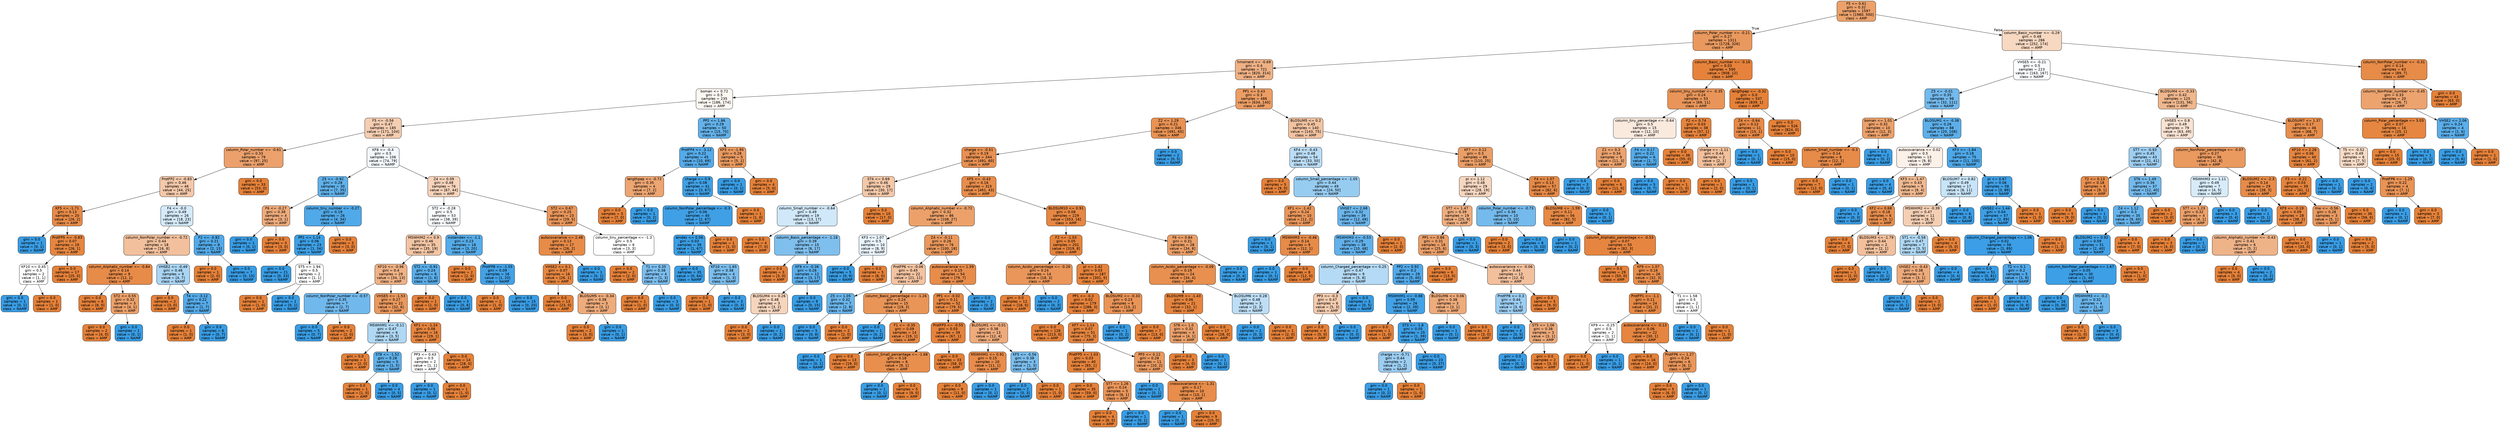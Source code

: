 digraph Tree {
node [shape=box, style="filled, rounded", color="black", fontname=helvetica] ;
edge [fontname=helvetica] ;
0 [label="F5 <= 0.61\ngini = 0.32\nsamples = 1597\nvalue = [1980, 500]\nclass = AMP", fillcolor="#e58139bf"] ;
1 [label="column_Polar_number <= -0.21\ngini = 0.27\nsamples = 1311\nvalue = [1728, 326]\nclass = AMP", fillcolor="#e58139cf"] ;
0 -> 1 [labeldistance=2.5, labelangle=45, headlabel="True"] ;
2 [label="hmoment <= -0.69\ngini = 0.4\nsamples = 721\nvalue = [820, 314]\nclass = AMP", fillcolor="#e581399d"] ;
1 -> 2 ;
3 [label="boman <= 0.72\ngini = 0.5\nsamples = 235\nvalue = [186, 174]\nclass = AMP", fillcolor="#e5813910"] ;
2 -> 3 ;
4 [label="F5 <= -0.56\ngini = 0.47\nsamples = 185\nvalue = [171, 104]\nclass = AMP", fillcolor="#e5813964"] ;
3 -> 4 ;
5 [label="column_Polar_number <= -0.61\ngini = 0.33\nsamples = 79\nvalue = [97, 25]\nclass = AMP", fillcolor="#e58139bd"] ;
4 -> 5 ;
6 [label="ProtFP2 <= -0.83\ngini = 0.46\nsamples = 46\nvalue = [44, 25]\nclass = AMP", fillcolor="#e581396e"] ;
5 -> 6 ;
7 [label="KF5 <= -1.71\ngini = 0.13\nsamples = 20\nvalue = [26, 2]\nclass = AMP", fillcolor="#e58139eb"] ;
6 -> 7 ;
8 [label="gini = 0.0\nsamples = 1\nvalue = [0, 1]\nclass = NAMP", fillcolor="#399de5ff"] ;
7 -> 8 ;
9 [label="ProtFP5 <= -0.83\ngini = 0.07\nsamples = 19\nvalue = [26, 1]\nclass = AMP", fillcolor="#e58139f5"] ;
7 -> 9 ;
10 [label="KF10 <= 0.45\ngini = 0.5\nsamples = 2\nvalue = [1, 1]\nclass = AMP", fillcolor="#e5813900"] ;
9 -> 10 ;
11 [label="gini = 0.0\nsamples = 1\nvalue = [0, 1]\nclass = NAMP", fillcolor="#399de5ff"] ;
10 -> 11 ;
12 [label="gini = 0.0\nsamples = 1\nvalue = [1, 0]\nclass = AMP", fillcolor="#e58139ff"] ;
10 -> 12 ;
13 [label="gini = 0.0\nsamples = 17\nvalue = [25, 0]\nclass = AMP", fillcolor="#e58139ff"] ;
9 -> 13 ;
14 [label="F4 <= -0.0\ngini = 0.49\nsamples = 26\nvalue = [18, 23]\nclass = NAMP", fillcolor="#399de537"] ;
6 -> 14 ;
15 [label="column_NonPolar_number <= -0.72\ngini = 0.44\nsamples = 18\nvalue = [16, 8]\nclass = AMP", fillcolor="#e581397f"] ;
14 -> 15 ;
16 [label="column_Aliphatic_number <= -0.84\ngini = 0.14\nsamples = 9\nvalue = [12, 1]\nclass = AMP", fillcolor="#e58139ea"] ;
15 -> 16 ;
17 [label="gini = 0.0\nsamples = 6\nvalue = [8, 0]\nclass = AMP", fillcolor="#e58139ff"] ;
16 -> 17 ;
18 [label="ST2 <= 0.55\ngini = 0.32\nsamples = 3\nvalue = [4, 1]\nclass = AMP", fillcolor="#e58139bf"] ;
16 -> 18 ;
19 [label="gini = 0.0\nsamples = 2\nvalue = [4, 0]\nclass = AMP", fillcolor="#e58139ff"] ;
18 -> 19 ;
20 [label="gini = 0.0\nsamples = 1\nvalue = [0, 1]\nclass = NAMP", fillcolor="#399de5ff"] ;
18 -> 20 ;
21 [label="VHSE2 <= -0.49\ngini = 0.46\nsamples = 9\nvalue = [4, 7]\nclass = NAMP", fillcolor="#399de56d"] ;
15 -> 21 ;
22 [label="gini = 0.0\nsamples = 2\nvalue = [3, 0]\nclass = AMP", fillcolor="#e58139ff"] ;
21 -> 22 ;
23 [label="T4 <= -3.12\ngini = 0.22\nsamples = 7\nvalue = [1, 7]\nclass = NAMP", fillcolor="#399de5db"] ;
21 -> 23 ;
24 [label="gini = 0.0\nsamples = 1\nvalue = [1, 0]\nclass = AMP", fillcolor="#e58139ff"] ;
23 -> 24 ;
25 [label="gini = 0.0\nsamples = 6\nvalue = [0, 7]\nclass = NAMP", fillcolor="#399de5ff"] ;
23 -> 25 ;
26 [label="F2 <= -0.82\ngini = 0.21\nsamples = 8\nvalue = [2, 15]\nclass = NAMP", fillcolor="#399de5dd"] ;
14 -> 26 ;
27 [label="gini = 0.0\nsamples = 1\nvalue = [2, 0]\nclass = AMP", fillcolor="#e58139ff"] ;
26 -> 27 ;
28 [label="gini = 0.0\nsamples = 7\nvalue = [0, 15]\nclass = NAMP", fillcolor="#399de5ff"] ;
26 -> 28 ;
29 [label="gini = 0.0\nsamples = 33\nvalue = [53, 0]\nclass = AMP", fillcolor="#e58139ff"] ;
5 -> 29 ;
30 [label="KF8 <= -0.4\ngini = 0.5\nsamples = 106\nvalue = [74, 79]\nclass = NAMP", fillcolor="#399de510"] ;
4 -> 30 ;
31 [label="Z5 <= -0.92\ngini = 0.28\nsamples = 30\nvalue = [7, 35]\nclass = NAMP", fillcolor="#399de5cc"] ;
30 -> 31 ;
32 [label="F6 <= -0.27\ngini = 0.38\nsamples = 4\nvalue = [3, 1]\nclass = AMP", fillcolor="#e58139aa"] ;
31 -> 32 ;
33 [label="gini = 0.0\nsamples = 1\nvalue = [0, 1]\nclass = NAMP", fillcolor="#399de5ff"] ;
32 -> 33 ;
34 [label="gini = 0.0\nsamples = 3\nvalue = [3, 0]\nclass = AMP", fillcolor="#e58139ff"] ;
32 -> 34 ;
35 [label="column_tiny_number <= -0.27\ngini = 0.19\nsamples = 26\nvalue = [4, 34]\nclass = NAMP", fillcolor="#399de5e1"] ;
31 -> 35 ;
36 [label="PP1 <= 1.14\ngini = 0.06\nsamples = 23\nvalue = [1, 34]\nclass = NAMP", fillcolor="#399de5f8"] ;
35 -> 36 ;
37 [label="gini = 0.0\nsamples = 21\nvalue = [0, 33]\nclass = NAMP", fillcolor="#399de5ff"] ;
36 -> 37 ;
38 [label="ST5 <= 1.94\ngini = 0.5\nsamples = 2\nvalue = [1, 1]\nclass = AMP", fillcolor="#e5813900"] ;
36 -> 38 ;
39 [label="gini = 0.0\nsamples = 1\nvalue = [1, 0]\nclass = AMP", fillcolor="#e58139ff"] ;
38 -> 39 ;
40 [label="gini = 0.0\nsamples = 1\nvalue = [0, 1]\nclass = NAMP", fillcolor="#399de5ff"] ;
38 -> 40 ;
41 [label="gini = 0.0\nsamples = 3\nvalue = [3, 0]\nclass = AMP", fillcolor="#e58139ff"] ;
35 -> 41 ;
42 [label="Z4 <= 0.09\ngini = 0.48\nsamples = 76\nvalue = [67, 44]\nclass = AMP", fillcolor="#e5813958"] ;
30 -> 42 ;
43 [label="ST2 <= -0.28\ngini = 0.5\nsamples = 53\nvalue = [38, 39]\nclass = NAMP", fillcolor="#399de507"] ;
42 -> 43 ;
44 [label="MSWHIM2 <= 0.9\ngini = 0.46\nsamples = 35\nvalue = [35, 19]\nclass = AMP", fillcolor="#e5813975"] ;
43 -> 44 ;
45 [label="KF10 <= -0.96\ngini = 0.4\nsamples = 29\nvalue = [34, 13]\nclass = AMP", fillcolor="#e581399e"] ;
44 -> 45 ;
46 [label="column_NonPolar_number <= -0.57\ngini = 0.35\nsamples = 7\nvalue = [2, 7]\nclass = NAMP", fillcolor="#399de5b6"] ;
45 -> 46 ;
47 [label="gini = 0.0\nsamples = 5\nvalue = [0, 7]\nclass = NAMP", fillcolor="#399de5ff"] ;
46 -> 47 ;
48 [label="gini = 0.0\nsamples = 2\nvalue = [2, 0]\nclass = AMP", fillcolor="#e58139ff"] ;
46 -> 48 ;
49 [label="VHSE5 <= -1.53\ngini = 0.27\nsamples = 22\nvalue = [32, 6]\nclass = AMP", fillcolor="#e58139cf"] ;
45 -> 49 ;
50 [label="MSWHIM1 <= -0.11\ngini = 0.47\nsamples = 6\nvalue = [3, 5]\nclass = NAMP", fillcolor="#399de566"] ;
49 -> 50 ;
51 [label="gini = 0.0\nsamples = 1\nvalue = [2, 0]\nclass = AMP", fillcolor="#e58139ff"] ;
50 -> 51 ;
52 [label="ST8 <= -1.52\ngini = 0.28\nsamples = 5\nvalue = [1, 5]\nclass = NAMP", fillcolor="#399de5cc"] ;
50 -> 52 ;
53 [label="gini = 0.0\nsamples = 1\nvalue = [1, 0]\nclass = AMP", fillcolor="#e58139ff"] ;
52 -> 53 ;
54 [label="gini = 0.0\nsamples = 4\nvalue = [0, 5]\nclass = NAMP", fillcolor="#399de5ff"] ;
52 -> 54 ;
55 [label="KF1 <= -1.24\ngini = 0.06\nsamples = 16\nvalue = [29, 1]\nclass = AMP", fillcolor="#e58139f6"] ;
49 -> 55 ;
56 [label="PP3 <= 0.43\ngini = 0.5\nsamples = 2\nvalue = [1, 1]\nclass = AMP", fillcolor="#e5813900"] ;
55 -> 56 ;
57 [label="gini = 0.0\nsamples = 1\nvalue = [0, 1]\nclass = NAMP", fillcolor="#399de5ff"] ;
56 -> 57 ;
58 [label="gini = 0.0\nsamples = 1\nvalue = [1, 0]\nclass = AMP", fillcolor="#e58139ff"] ;
56 -> 58 ;
59 [label="gini = 0.0\nsamples = 14\nvalue = [28, 0]\nclass = AMP", fillcolor="#e58139ff"] ;
55 -> 59 ;
60 [label="ST2 <= -0.91\ngini = 0.24\nsamples = 6\nvalue = [1, 6]\nclass = NAMP", fillcolor="#399de5d4"] ;
44 -> 60 ;
61 [label="gini = 0.0\nsamples = 1\nvalue = [1, 0]\nclass = AMP", fillcolor="#e58139ff"] ;
60 -> 61 ;
62 [label="gini = 0.0\nsamples = 5\nvalue = [0, 6]\nclass = NAMP", fillcolor="#399de5ff"] ;
60 -> 62 ;
63 [label="instaindex <= -1.1\ngini = 0.23\nsamples = 18\nvalue = [3, 20]\nclass = NAMP", fillcolor="#399de5d9"] ;
43 -> 63 ;
64 [label="gini = 0.0\nsamples = 2\nvalue = [2, 0]\nclass = AMP", fillcolor="#e58139ff"] ;
63 -> 64 ;
65 [label="ProtFP8 <= -1.55\ngini = 0.09\nsamples = 16\nvalue = [1, 20]\nclass = NAMP", fillcolor="#399de5f2"] ;
63 -> 65 ;
66 [label="gini = 0.0\nsamples = 1\nvalue = [1, 0]\nclass = AMP", fillcolor="#e58139ff"] ;
65 -> 66 ;
67 [label="gini = 0.0\nsamples = 15\nvalue = [0, 20]\nclass = NAMP", fillcolor="#399de5ff"] ;
65 -> 67 ;
68 [label="ST2 <= 0.67\ngini = 0.25\nsamples = 23\nvalue = [29, 5]\nclass = AMP", fillcolor="#e58139d3"] ;
42 -> 68 ;
69 [label="autocovariance <= 2.48\ngini = 0.13\nsamples = 17\nvalue = [26, 2]\nclass = AMP", fillcolor="#e58139eb"] ;
68 -> 69 ;
70 [label="VHSE2 <= 0.1\ngini = 0.07\nsamples = 16\nvalue = [26, 1]\nclass = AMP", fillcolor="#e58139f5"] ;
69 -> 70 ;
71 [label="gini = 0.0\nsamples = 13\nvalue = [23, 0]\nclass = AMP", fillcolor="#e58139ff"] ;
70 -> 71 ;
72 [label="BLOSUM5 <= -0.34\ngini = 0.38\nsamples = 3\nvalue = [3, 1]\nclass = AMP", fillcolor="#e58139aa"] ;
70 -> 72 ;
73 [label="gini = 0.0\nsamples = 2\nvalue = [3, 0]\nclass = AMP", fillcolor="#e58139ff"] ;
72 -> 73 ;
74 [label="gini = 0.0\nsamples = 1\nvalue = [0, 1]\nclass = NAMP", fillcolor="#399de5ff"] ;
72 -> 74 ;
75 [label="gini = 0.0\nsamples = 1\nvalue = [0, 1]\nclass = NAMP", fillcolor="#399de5ff"] ;
69 -> 75 ;
76 [label="column_tiny_percentage <= -1.3\ngini = 0.5\nsamples = 6\nvalue = [3, 3]\nclass = AMP", fillcolor="#e5813900"] ;
68 -> 76 ;
77 [label="gini = 0.0\nsamples = 2\nvalue = [2, 0]\nclass = AMP", fillcolor="#e58139ff"] ;
76 -> 77 ;
78 [label="T1 <= 0.35\ngini = 0.38\nsamples = 4\nvalue = [1, 3]\nclass = NAMP", fillcolor="#399de5aa"] ;
76 -> 78 ;
79 [label="gini = 0.0\nsamples = 1\nvalue = [1, 0]\nclass = AMP", fillcolor="#e58139ff"] ;
78 -> 79 ;
80 [label="gini = 0.0\nsamples = 3\nvalue = [0, 3]\nclass = NAMP", fillcolor="#399de5ff"] ;
78 -> 80 ;
81 [label="PP2 <= 1.86\ngini = 0.29\nsamples = 50\nvalue = [15, 70]\nclass = NAMP", fillcolor="#399de5c8"] ;
3 -> 81 ;
82 [label="ProtFP4 <= -3.12\ngini = 0.22\nsamples = 45\nvalue = [10, 69]\nclass = NAMP", fillcolor="#399de5da"] ;
81 -> 82 ;
83 [label="lengthpep <= -0.72\ngini = 0.35\nsamples = 4\nvalue = [7, 2]\nclass = AMP", fillcolor="#e58139b6"] ;
82 -> 83 ;
84 [label="gini = 0.0\nsamples = 3\nvalue = [7, 0]\nclass = AMP", fillcolor="#e58139ff"] ;
83 -> 84 ;
85 [label="gini = 0.0\nsamples = 1\nvalue = [0, 2]\nclass = NAMP", fillcolor="#399de5ff"] ;
83 -> 85 ;
86 [label="charge <= 0.9\ngini = 0.08\nsamples = 41\nvalue = [3, 67]\nclass = NAMP", fillcolor="#399de5f4"] ;
82 -> 86 ;
87 [label="column_NonPolar_percentage <= -0.3\ngini = 0.06\nsamples = 40\nvalue = [2, 67]\nclass = NAMP", fillcolor="#399de5f7"] ;
86 -> 87 ;
88 [label="aindex <= 0.06\ngini = 0.03\nsamples = 39\nvalue = [1, 67]\nclass = NAMP", fillcolor="#399de5fb"] ;
87 -> 88 ;
89 [label="gini = 0.0\nsamples = 35\nvalue = [0, 64]\nclass = NAMP", fillcolor="#399de5ff"] ;
88 -> 89 ;
90 [label="KF10 <= -1.65\ngini = 0.38\nsamples = 4\nvalue = [1, 3]\nclass = NAMP", fillcolor="#399de5aa"] ;
88 -> 90 ;
91 [label="gini = 0.0\nsamples = 1\nvalue = [1, 0]\nclass = AMP", fillcolor="#e58139ff"] ;
90 -> 91 ;
92 [label="gini = 0.0\nsamples = 3\nvalue = [0, 3]\nclass = NAMP", fillcolor="#399de5ff"] ;
90 -> 92 ;
93 [label="gini = 0.0\nsamples = 1\nvalue = [1, 0]\nclass = AMP", fillcolor="#e58139ff"] ;
87 -> 93 ;
94 [label="gini = 0.0\nsamples = 1\nvalue = [1, 0]\nclass = AMP", fillcolor="#e58139ff"] ;
86 -> 94 ;
95 [label="KF5 <= -1.95\ngini = 0.28\nsamples = 5\nvalue = [5, 1]\nclass = AMP", fillcolor="#e58139cc"] ;
81 -> 95 ;
96 [label="gini = 0.0\nsamples = 1\nvalue = [0, 1]\nclass = NAMP", fillcolor="#399de5ff"] ;
95 -> 96 ;
97 [label="gini = 0.0\nsamples = 4\nvalue = [5, 0]\nclass = AMP", fillcolor="#e58139ff"] ;
95 -> 97 ;
98 [label="PP1 <= 0.43\ngini = 0.3\nsamples = 486\nvalue = [634, 140]\nclass = AMP", fillcolor="#e58139c7"] ;
2 -> 98 ;
99 [label="Z2 <= 1.29\ngini = 0.21\nsamples = 346\nvalue = [491, 65]\nclass = AMP", fillcolor="#e58139dd"] ;
98 -> 99 ;
100 [label="charge <= -0.51\ngini = 0.19\nsamples = 344\nvalue = [491, 60]\nclass = AMP", fillcolor="#e58139e0"] ;
99 -> 100 ;
101 [label="ST4 <= 0.69\ngini = 0.46\nsamples = 29\nvalue = [30, 17]\nclass = AMP", fillcolor="#e581396e"] ;
100 -> 101 ;
102 [label="column_Small_number <= -0.64\ngini = 0.49\nsamples = 19\nvalue = [13, 17]\nclass = NAMP", fillcolor="#399de53c"] ;
101 -> 102 ;
103 [label="gini = 0.0\nsamples = 4\nvalue = [7, 0]\nclass = AMP", fillcolor="#e58139ff"] ;
102 -> 103 ;
104 [label="column_Basic_percentage <= -1.18\ngini = 0.39\nsamples = 15\nvalue = [6, 17]\nclass = NAMP", fillcolor="#399de5a5"] ;
102 -> 104 ;
105 [label="gini = 0.0\nsamples = 3\nvalue = [3, 0]\nclass = AMP", fillcolor="#e58139ff"] ;
104 -> 105 ;
106 [label="KF9 <= -0.36\ngini = 0.26\nsamples = 12\nvalue = [3, 17]\nclass = NAMP", fillcolor="#399de5d2"] ;
104 -> 106 ;
107 [label="BLOSUM4 <= 0.26\ngini = 0.48\nsamples = 3\nvalue = [3, 2]\nclass = AMP", fillcolor="#e5813955"] ;
106 -> 107 ;
108 [label="gini = 0.0\nsamples = 2\nvalue = [3, 0]\nclass = AMP", fillcolor="#e58139ff"] ;
107 -> 108 ;
109 [label="gini = 0.0\nsamples = 1\nvalue = [0, 2]\nclass = NAMP", fillcolor="#399de5ff"] ;
107 -> 109 ;
110 [label="gini = 0.0\nsamples = 9\nvalue = [0, 15]\nclass = NAMP", fillcolor="#399de5ff"] ;
106 -> 110 ;
111 [label="gini = 0.0\nsamples = 10\nvalue = [17, 0]\nclass = AMP", fillcolor="#e58139ff"] ;
101 -> 111 ;
112 [label="KF5 <= -0.43\ngini = 0.16\nsamples = 315\nvalue = [461, 43]\nclass = AMP", fillcolor="#e58139e7"] ;
100 -> 112 ;
113 [label="column_Aliphatic_number <= -0.72\ngini = 0.32\nsamples = 86\nvalue = [108, 27]\nclass = AMP", fillcolor="#e58139bf"] ;
112 -> 113 ;
114 [label="KF3 <= 1.07\ngini = 0.5\nsamples = 10\nvalue = [8, 9]\nclass = NAMP", fillcolor="#399de51c"] ;
113 -> 114 ;
115 [label="gini = 0.0\nsamples = 5\nvalue = [0, 9]\nclass = NAMP", fillcolor="#399de5ff"] ;
114 -> 115 ;
116 [label="gini = 0.0\nsamples = 5\nvalue = [8, 0]\nclass = AMP", fillcolor="#e58139ff"] ;
114 -> 116 ;
117 [label="Z4 <= -0.11\ngini = 0.26\nsamples = 76\nvalue = [100, 18]\nclass = AMP", fillcolor="#e58139d1"] ;
113 -> 117 ;
118 [label="ProtFP6 <= -0.06\ngini = 0.45\nsamples = 22\nvalue = [21, 11]\nclass = AMP", fillcolor="#e5813979"] ;
117 -> 118 ;
119 [label="Z5 <= 1.05\ngini = 0.32\nsamples = 7\nvalue = [2, 8]\nclass = NAMP", fillcolor="#399de5bf"] ;
118 -> 119 ;
120 [label="gini = 0.0\nsamples = 5\nvalue = [0, 8]\nclass = NAMP", fillcolor="#399de5ff"] ;
119 -> 120 ;
121 [label="gini = 0.0\nsamples = 2\nvalue = [2, 0]\nclass = AMP", fillcolor="#e58139ff"] ;
119 -> 121 ;
122 [label="column_Basic_percentage <= -1.26\ngini = 0.24\nsamples = 15\nvalue = [19, 3]\nclass = AMP", fillcolor="#e58139d7"] ;
118 -> 122 ;
123 [label="gini = 0.0\nsamples = 1\nvalue = [0, 2]\nclass = NAMP", fillcolor="#399de5ff"] ;
122 -> 123 ;
124 [label="F1 <= -0.35\ngini = 0.09\nsamples = 14\nvalue = [19, 1]\nclass = AMP", fillcolor="#e58139f2"] ;
122 -> 124 ;
125 [label="gini = 0.0\nsamples = 1\nvalue = [0, 1]\nclass = NAMP", fillcolor="#399de5ff"] ;
124 -> 125 ;
126 [label="gini = 0.0\nsamples = 13\nvalue = [19, 0]\nclass = AMP", fillcolor="#e58139ff"] ;
124 -> 126 ;
127 [label="autocovariance <= 1.59\ngini = 0.15\nsamples = 54\nvalue = [79, 7]\nclass = AMP", fillcolor="#e58139e8"] ;
117 -> 127 ;
128 [label="PP1 <= -0.02\ngini = 0.11\nsamples = 52\nvalue = [79, 5]\nclass = AMP", fillcolor="#e58139ef"] ;
127 -> 128 ;
129 [label="ProtFP3 <= -0.55\ngini = 0.03\nsamples = 39\nvalue = [67, 1]\nclass = AMP", fillcolor="#e58139fb"] ;
128 -> 129 ;
130 [label="column_Small_percentage <= -1.68\ngini = 0.18\nsamples = 6\nvalue = [9, 1]\nclass = AMP", fillcolor="#e58139e3"] ;
129 -> 130 ;
131 [label="gini = 0.0\nsamples = 1\nvalue = [0, 1]\nclass = NAMP", fillcolor="#399de5ff"] ;
130 -> 131 ;
132 [label="gini = 0.0\nsamples = 5\nvalue = [9, 0]\nclass = AMP", fillcolor="#e58139ff"] ;
130 -> 132 ;
133 [label="gini = 0.0\nsamples = 33\nvalue = [58, 0]\nclass = AMP", fillcolor="#e58139ff"] ;
129 -> 133 ;
134 [label="BLOSUM1 <= -0.01\ngini = 0.38\nsamples = 13\nvalue = [12, 4]\nclass = AMP", fillcolor="#e58139aa"] ;
128 -> 134 ;
135 [label="MSWHIM1 <= 0.91\ngini = 0.15\nsamples = 10\nvalue = [11, 1]\nclass = AMP", fillcolor="#e58139e8"] ;
134 -> 135 ;
136 [label="gini = 0.0\nsamples = 9\nvalue = [11, 0]\nclass = AMP", fillcolor="#e58139ff"] ;
135 -> 136 ;
137 [label="gini = 0.0\nsamples = 1\nvalue = [0, 1]\nclass = NAMP", fillcolor="#399de5ff"] ;
135 -> 137 ;
138 [label="KF5 <= -0.56\ngini = 0.38\nsamples = 3\nvalue = [1, 3]\nclass = NAMP", fillcolor="#399de5aa"] ;
134 -> 138 ;
139 [label="gini = 0.0\nsamples = 2\nvalue = [0, 3]\nclass = NAMP", fillcolor="#399de5ff"] ;
138 -> 139 ;
140 [label="gini = 0.0\nsamples = 1\nvalue = [1, 0]\nclass = AMP", fillcolor="#e58139ff"] ;
138 -> 140 ;
141 [label="gini = 0.0\nsamples = 2\nvalue = [0, 2]\nclass = NAMP", fillcolor="#399de5ff"] ;
127 -> 141 ;
142 [label="BLOSUM10 <= 0.91\ngini = 0.08\nsamples = 229\nvalue = [353, 16]\nclass = AMP", fillcolor="#e58139f3"] ;
112 -> 142 ;
143 [label="F2 <= -1.03\ngini = 0.05\nsamples = 201\nvalue = [319, 8]\nclass = AMP", fillcolor="#e58139f9"] ;
142 -> 143 ;
144 [label="column_Acidic_percentage <= -0.26\ngini = 0.24\nsamples = 14\nvalue = [18, 3]\nclass = AMP", fillcolor="#e58139d4"] ;
143 -> 144 ;
145 [label="gini = 0.0\nsamples = 12\nvalue = [18, 0]\nclass = AMP", fillcolor="#e58139ff"] ;
144 -> 145 ;
146 [label="gini = 0.0\nsamples = 2\nvalue = [0, 3]\nclass = NAMP", fillcolor="#399de5ff"] ;
144 -> 146 ;
147 [label="pI <= 1.42\ngini = 0.03\nsamples = 187\nvalue = [301, 5]\nclass = AMP", fillcolor="#e58139fb"] ;
143 -> 147 ;
148 [label="PP1 <= -0.3\ngini = 0.02\nsamples = 179\nvalue = [288, 3]\nclass = AMP", fillcolor="#e58139fc"] ;
147 -> 148 ;
149 [label="gini = 0.0\nsamples = 128\nvalue = [213, 0]\nclass = AMP", fillcolor="#e58139ff"] ;
148 -> 149 ;
150 [label="KF7 <= 1.14\ngini = 0.07\nsamples = 51\nvalue = [75, 3]\nclass = AMP", fillcolor="#e58139f5"] ;
148 -> 150 ;
151 [label="ProtFP5 <= 1.03\ngini = 0.03\nsamples = 40\nvalue = [65, 1]\nclass = AMP", fillcolor="#e58139fb"] ;
150 -> 151 ;
152 [label="gini = 0.0\nsamples = 35\nvalue = [59, 0]\nclass = AMP", fillcolor="#e58139ff"] ;
151 -> 152 ;
153 [label="ST7 <= 1.26\ngini = 0.24\nsamples = 5\nvalue = [6, 1]\nclass = AMP", fillcolor="#e58139d4"] ;
151 -> 153 ;
154 [label="gini = 0.0\nsamples = 4\nvalue = [6, 0]\nclass = AMP", fillcolor="#e58139ff"] ;
153 -> 154 ;
155 [label="gini = 0.0\nsamples = 1\nvalue = [0, 1]\nclass = NAMP", fillcolor="#399de5ff"] ;
153 -> 155 ;
156 [label="PP3 <= 0.12\ngini = 0.28\nsamples = 11\nvalue = [10, 2]\nclass = AMP", fillcolor="#e58139cc"] ;
150 -> 156 ;
157 [label="gini = 0.0\nsamples = 1\nvalue = [0, 1]\nclass = NAMP", fillcolor="#399de5ff"] ;
156 -> 157 ;
158 [label="crosscovariance <= -1.31\ngini = 0.17\nsamples = 10\nvalue = [10, 1]\nclass = AMP", fillcolor="#e58139e6"] ;
156 -> 158 ;
159 [label="gini = 0.0\nsamples = 1\nvalue = [0, 1]\nclass = NAMP", fillcolor="#399de5ff"] ;
158 -> 159 ;
160 [label="gini = 0.0\nsamples = 9\nvalue = [10, 0]\nclass = AMP", fillcolor="#e58139ff"] ;
158 -> 160 ;
161 [label="BLOSUM2 <= -0.33\ngini = 0.23\nsamples = 8\nvalue = [13, 2]\nclass = AMP", fillcolor="#e58139d8"] ;
147 -> 161 ;
162 [label="gini = 0.0\nsamples = 1\nvalue = [0, 2]\nclass = NAMP", fillcolor="#399de5ff"] ;
161 -> 162 ;
163 [label="gini = 0.0\nsamples = 7\nvalue = [13, 0]\nclass = AMP", fillcolor="#e58139ff"] ;
161 -> 163 ;
164 [label="F6 <= 0.84\ngini = 0.31\nsamples = 28\nvalue = [34, 8]\nclass = AMP", fillcolor="#e58139c3"] ;
142 -> 164 ;
165 [label="column_Acidic_percentage <= -0.09\ngini = 0.19\nsamples = 24\nvalue = [34, 4]\nclass = AMP", fillcolor="#e58139e1"] ;
164 -> 165 ;
166 [label="BLOSUM9 <= -1.43\ngini = 0.06\nsamples = 21\nvalue = [32, 1]\nclass = AMP", fillcolor="#e58139f7"] ;
165 -> 166 ;
167 [label="ST8 <= 1.0\ngini = 0.32\nsamples = 4\nvalue = [4, 1]\nclass = AMP", fillcolor="#e58139bf"] ;
166 -> 167 ;
168 [label="gini = 0.0\nsamples = 3\nvalue = [4, 0]\nclass = AMP", fillcolor="#e58139ff"] ;
167 -> 168 ;
169 [label="gini = 0.0\nsamples = 1\nvalue = [0, 1]\nclass = NAMP", fillcolor="#399de5ff"] ;
167 -> 169 ;
170 [label="gini = 0.0\nsamples = 17\nvalue = [28, 0]\nclass = AMP", fillcolor="#e58139ff"] ;
166 -> 170 ;
171 [label="BLOSUM6 <= 0.28\ngini = 0.48\nsamples = 3\nvalue = [2, 3]\nclass = NAMP", fillcolor="#399de555"] ;
165 -> 171 ;
172 [label="gini = 0.0\nsamples = 2\nvalue = [0, 3]\nclass = NAMP", fillcolor="#399de5ff"] ;
171 -> 172 ;
173 [label="gini = 0.0\nsamples = 1\nvalue = [2, 0]\nclass = AMP", fillcolor="#e58139ff"] ;
171 -> 173 ;
174 [label="gini = 0.0\nsamples = 4\nvalue = [0, 4]\nclass = NAMP", fillcolor="#399de5ff"] ;
164 -> 174 ;
175 [label="gini = 0.0\nsamples = 2\nvalue = [0, 5]\nclass = NAMP", fillcolor="#399de5ff"] ;
99 -> 175 ;
176 [label="BLOSUM5 <= 0.2\ngini = 0.45\nsamples = 140\nvalue = [143, 75]\nclass = AMP", fillcolor="#e5813979"] ;
98 -> 176 ;
177 [label="KF4 <= -0.43\ngini = 0.48\nsamples = 54\nvalue = [33, 50]\nclass = NAMP", fillcolor="#399de557"] ;
176 -> 177 ;
178 [label="gini = 0.0\nsamples = 5\nvalue = [9, 0]\nclass = AMP", fillcolor="#e58139ff"] ;
177 -> 178 ;
179 [label="column_Small_percentage <= -1.05\ngini = 0.44\nsamples = 49\nvalue = [24, 50]\nclass = NAMP", fillcolor="#399de585"] ;
177 -> 179 ;
180 [label="KF1 <= -1.42\ngini = 0.24\nsamples = 10\nvalue = [12, 2]\nclass = AMP", fillcolor="#e58139d4"] ;
179 -> 180 ;
181 [label="gini = 0.0\nsamples = 1\nvalue = [0, 1]\nclass = NAMP", fillcolor="#399de5ff"] ;
180 -> 181 ;
182 [label="MSWHIM3 <= -0.46\ngini = 0.14\nsamples = 9\nvalue = [12, 1]\nclass = AMP", fillcolor="#e58139ea"] ;
180 -> 182 ;
183 [label="gini = 0.0\nsamples = 1\nvalue = [0, 1]\nclass = NAMP", fillcolor="#399de5ff"] ;
182 -> 183 ;
184 [label="gini = 0.0\nsamples = 8\nvalue = [12, 0]\nclass = AMP", fillcolor="#e58139ff"] ;
182 -> 184 ;
185 [label="VHSE7 <= 2.68\ngini = 0.32\nsamples = 39\nvalue = [12, 48]\nclass = NAMP", fillcolor="#399de5bf"] ;
179 -> 185 ;
186 [label="MSWHIM3 <= -0.53\ngini = 0.29\nsamples = 38\nvalue = [10, 48]\nclass = NAMP", fillcolor="#399de5ca"] ;
185 -> 186 ;
187 [label="column_Charged_percentage <= 0.25\ngini = 0.47\nsamples = 9\nvalue = [5, 8]\nclass = NAMP", fillcolor="#399de560"] ;
186 -> 187 ;
188 [label="PP3 <= -0.3\ngini = 0.47\nsamples = 6\nvalue = [5, 3]\nclass = AMP", fillcolor="#e5813966"] ;
187 -> 188 ;
189 [label="gini = 0.0\nsamples = 4\nvalue = [5, 0]\nclass = AMP", fillcolor="#e58139ff"] ;
188 -> 189 ;
190 [label="gini = 0.0\nsamples = 2\nvalue = [0, 3]\nclass = NAMP", fillcolor="#399de5ff"] ;
188 -> 190 ;
191 [label="gini = 0.0\nsamples = 3\nvalue = [0, 5]\nclass = NAMP", fillcolor="#399de5ff"] ;
187 -> 191 ;
192 [label="PP2 <= 0.92\ngini = 0.2\nsamples = 29\nvalue = [5, 40]\nclass = NAMP", fillcolor="#399de5df"] ;
186 -> 192 ;
193 [label="MSWHIM1 <= -0.88\ngini = 0.09\nsamples = 26\nvalue = [2, 39]\nclass = NAMP", fillcolor="#399de5f2"] ;
192 -> 193 ;
194 [label="gini = 0.0\nsamples = 1\nvalue = [1, 0]\nclass = AMP", fillcolor="#e58139ff"] ;
193 -> 194 ;
195 [label="ST3 <= -1.8\ngini = 0.05\nsamples = 25\nvalue = [1, 39]\nclass = NAMP", fillcolor="#399de5f8"] ;
193 -> 195 ;
196 [label="charge <= -0.71\ngini = 0.44\nsamples = 2\nvalue = [1, 2]\nclass = NAMP", fillcolor="#399de57f"] ;
195 -> 196 ;
197 [label="gini = 0.0\nsamples = 1\nvalue = [0, 2]\nclass = NAMP", fillcolor="#399de5ff"] ;
196 -> 197 ;
198 [label="gini = 0.0\nsamples = 1\nvalue = [1, 0]\nclass = AMP", fillcolor="#e58139ff"] ;
196 -> 198 ;
199 [label="gini = 0.0\nsamples = 23\nvalue = [0, 37]\nclass = NAMP", fillcolor="#399de5ff"] ;
195 -> 199 ;
200 [label="BLOSUM6 <= 0.06\ngini = 0.38\nsamples = 3\nvalue = [3, 1]\nclass = AMP", fillcolor="#e58139aa"] ;
192 -> 200 ;
201 [label="gini = 0.0\nsamples = 1\nvalue = [0, 1]\nclass = NAMP", fillcolor="#399de5ff"] ;
200 -> 201 ;
202 [label="gini = 0.0\nsamples = 2\nvalue = [3, 0]\nclass = AMP", fillcolor="#e58139ff"] ;
200 -> 202 ;
203 [label="gini = 0.0\nsamples = 1\nvalue = [2, 0]\nclass = AMP", fillcolor="#e58139ff"] ;
185 -> 203 ;
204 [label="KF7 <= 0.12\ngini = 0.3\nsamples = 86\nvalue = [110, 25]\nclass = AMP", fillcolor="#e58139c5"] ;
176 -> 204 ;
205 [label="pI <= 1.12\ngini = 0.48\nsamples = 29\nvalue = [28, 19]\nclass = AMP", fillcolor="#e5813952"] ;
204 -> 205 ;
206 [label="ST7 <= 1.47\ngini = 0.39\nsamples = 19\nvalue = [25, 9]\nclass = AMP", fillcolor="#e58139a3"] ;
205 -> 206 ;
207 [label="PP1 <= 0.86\ngini = 0.31\nsamples = 18\nvalue = [25, 6]\nclass = AMP", fillcolor="#e58139c2"] ;
206 -> 207 ;
208 [label="gini = 0.0\nsamples = 6\nvalue = [13, 0]\nclass = AMP", fillcolor="#e58139ff"] ;
207 -> 208 ;
209 [label="autocovariance <= -0.06\ngini = 0.44\nsamples = 12\nvalue = [12, 6]\nclass = AMP", fillcolor="#e581397f"] ;
207 -> 209 ;
210 [label="ProtFP8 <= 0.3\ngini = 0.44\nsamples = 7\nvalue = [3, 6]\nclass = NAMP", fillcolor="#399de57f"] ;
209 -> 210 ;
211 [label="gini = 0.0\nsamples = 4\nvalue = [0, 5]\nclass = NAMP", fillcolor="#399de5ff"] ;
210 -> 211 ;
212 [label="ST5 <= 1.06\ngini = 0.38\nsamples = 3\nvalue = [3, 1]\nclass = AMP", fillcolor="#e58139aa"] ;
210 -> 212 ;
213 [label="gini = 0.0\nsamples = 1\nvalue = [0, 1]\nclass = NAMP", fillcolor="#399de5ff"] ;
212 -> 213 ;
214 [label="gini = 0.0\nsamples = 2\nvalue = [3, 0]\nclass = AMP", fillcolor="#e58139ff"] ;
212 -> 214 ;
215 [label="gini = 0.0\nsamples = 5\nvalue = [9, 0]\nclass = AMP", fillcolor="#e58139ff"] ;
209 -> 215 ;
216 [label="gini = 0.0\nsamples = 1\nvalue = [0, 3]\nclass = NAMP", fillcolor="#399de5ff"] ;
206 -> 216 ;
217 [label="column_Polar_number <= -0.73\ngini = 0.36\nsamples = 10\nvalue = [3, 10]\nclass = NAMP", fillcolor="#399de5b3"] ;
205 -> 217 ;
218 [label="gini = 0.0\nsamples = 2\nvalue = [3, 0]\nclass = AMP", fillcolor="#e58139ff"] ;
217 -> 218 ;
219 [label="gini = 0.0\nsamples = 8\nvalue = [0, 10]\nclass = NAMP", fillcolor="#399de5ff"] ;
217 -> 219 ;
220 [label="F4 <= 1.07\ngini = 0.13\nsamples = 57\nvalue = [82, 6]\nclass = AMP", fillcolor="#e58139ec"] ;
204 -> 220 ;
221 [label="BLOSUM8 <= -1.59\ngini = 0.11\nsamples = 56\nvalue = [82, 5]\nclass = AMP", fillcolor="#e58139ef"] ;
220 -> 221 ;
222 [label="gini = 0.0\nsamples = 1\nvalue = [0, 2]\nclass = NAMP", fillcolor="#399de5ff"] ;
221 -> 222 ;
223 [label="column_Aliphatic_percentage <= -0.53\ngini = 0.07\nsamples = 55\nvalue = [82, 3]\nclass = AMP", fillcolor="#e58139f6"] ;
221 -> 223 ;
224 [label="gini = 0.0\nsamples = 29\nvalue = [50, 0]\nclass = AMP", fillcolor="#e58139ff"] ;
223 -> 224 ;
225 [label="KF9 <= 1.07\ngini = 0.16\nsamples = 26\nvalue = [32, 3]\nclass = AMP", fillcolor="#e58139e7"] ;
223 -> 225 ;
226 [label="ProtFP1 <= -1.1\ngini = 0.11\nsamples = 24\nvalue = [31, 2]\nclass = AMP", fillcolor="#e58139ef"] ;
225 -> 226 ;
227 [label="KF9 <= -0.25\ngini = 0.5\nsamples = 2\nvalue = [1, 1]\nclass = AMP", fillcolor="#e5813900"] ;
226 -> 227 ;
228 [label="gini = 0.0\nsamples = 1\nvalue = [1, 0]\nclass = AMP", fillcolor="#e58139ff"] ;
227 -> 228 ;
229 [label="gini = 0.0\nsamples = 1\nvalue = [0, 1]\nclass = NAMP", fillcolor="#399de5ff"] ;
227 -> 229 ;
230 [label="autocovariance <= -0.13\ngini = 0.06\nsamples = 22\nvalue = [30, 1]\nclass = AMP", fillcolor="#e58139f6"] ;
226 -> 230 ;
231 [label="gini = 0.0\nsamples = 16\nvalue = [24, 0]\nclass = AMP", fillcolor="#e58139ff"] ;
230 -> 231 ;
232 [label="ProtFP6 <= 1.27\ngini = 0.24\nsamples = 6\nvalue = [6, 1]\nclass = AMP", fillcolor="#e58139d4"] ;
230 -> 232 ;
233 [label="gini = 0.0\nsamples = 5\nvalue = [6, 0]\nclass = AMP", fillcolor="#e58139ff"] ;
232 -> 233 ;
234 [label="gini = 0.0\nsamples = 1\nvalue = [0, 1]\nclass = NAMP", fillcolor="#399de5ff"] ;
232 -> 234 ;
235 [label="T1 <= 1.58\ngini = 0.5\nsamples = 2\nvalue = [1, 1]\nclass = AMP", fillcolor="#e5813900"] ;
225 -> 235 ;
236 [label="gini = 0.0\nsamples = 1\nvalue = [0, 1]\nclass = NAMP", fillcolor="#399de5ff"] ;
235 -> 236 ;
237 [label="gini = 0.0\nsamples = 1\nvalue = [1, 0]\nclass = AMP", fillcolor="#e58139ff"] ;
235 -> 237 ;
238 [label="gini = 0.0\nsamples = 1\nvalue = [0, 1]\nclass = NAMP", fillcolor="#399de5ff"] ;
220 -> 238 ;
239 [label="column_Basic_number <= -0.16\ngini = 0.03\nsamples = 590\nvalue = [908, 12]\nclass = AMP", fillcolor="#e58139fc"] ;
1 -> 239 ;
240 [label="column_tiny_number <= -0.35\ngini = 0.24\nsamples = 53\nvalue = [69, 11]\nclass = AMP", fillcolor="#e58139d6"] ;
239 -> 240 ;
241 [label="column_tiny_percentage <= -0.64\ngini = 0.5\nsamples = 15\nvalue = [12, 10]\nclass = AMP", fillcolor="#e581392a"] ;
240 -> 241 ;
242 [label="Z1 <= 0.3\ngini = 0.34\nsamples = 9\nvalue = [11, 3]\nclass = AMP", fillcolor="#e58139b9"] ;
241 -> 242 ;
243 [label="gini = 0.0\nsamples = 3\nvalue = [0, 3]\nclass = NAMP", fillcolor="#399de5ff"] ;
242 -> 243 ;
244 [label="gini = 0.0\nsamples = 6\nvalue = [11, 0]\nclass = AMP", fillcolor="#e58139ff"] ;
242 -> 244 ;
245 [label="F4 <= 0.17\ngini = 0.22\nsamples = 6\nvalue = [1, 7]\nclass = NAMP", fillcolor="#399de5db"] ;
241 -> 245 ;
246 [label="gini = 0.0\nsamples = 5\nvalue = [0, 7]\nclass = NAMP", fillcolor="#399de5ff"] ;
245 -> 246 ;
247 [label="gini = 0.0\nsamples = 1\nvalue = [1, 0]\nclass = AMP", fillcolor="#e58139ff"] ;
245 -> 247 ;
248 [label="F2 <= 0.74\ngini = 0.03\nsamples = 38\nvalue = [57, 1]\nclass = AMP", fillcolor="#e58139fb"] ;
240 -> 248 ;
249 [label="gini = 0.0\nsamples = 36\nvalue = [55, 0]\nclass = AMP", fillcolor="#e58139ff"] ;
248 -> 249 ;
250 [label="charge <= -1.11\ngini = 0.44\nsamples = 2\nvalue = [2, 1]\nclass = AMP", fillcolor="#e581397f"] ;
248 -> 250 ;
251 [label="gini = 0.0\nsamples = 1\nvalue = [2, 0]\nclass = AMP", fillcolor="#e58139ff"] ;
250 -> 251 ;
252 [label="gini = 0.0\nsamples = 1\nvalue = [0, 1]\nclass = NAMP", fillcolor="#399de5ff"] ;
250 -> 252 ;
253 [label="lengthpep <= -0.32\ngini = 0.0\nsamples = 537\nvalue = [839, 1]\nclass = AMP", fillcolor="#e58139ff"] ;
239 -> 253 ;
254 [label="Z4 <= -0.64\ngini = 0.12\nsamples = 11\nvalue = [15, 1]\nclass = AMP", fillcolor="#e58139ee"] ;
253 -> 254 ;
255 [label="gini = 0.0\nsamples = 1\nvalue = [0, 1]\nclass = NAMP", fillcolor="#399de5ff"] ;
254 -> 255 ;
256 [label="gini = 0.0\nsamples = 10\nvalue = [15, 0]\nclass = AMP", fillcolor="#e58139ff"] ;
254 -> 256 ;
257 [label="gini = 0.0\nsamples = 526\nvalue = [824, 0]\nclass = AMP", fillcolor="#e58139ff"] ;
253 -> 257 ;
258 [label="column_Basic_number <= -0.29\ngini = 0.48\nsamples = 286\nvalue = [252, 174]\nclass = AMP", fillcolor="#e581394f"] ;
0 -> 258 [labeldistance=2.5, labelangle=-45, headlabel="False"] ;
259 [label="VHSE5 <= -0.21\ngini = 0.5\nsamples = 223\nvalue = [163, 167]\nclass = NAMP", fillcolor="#399de506"] ;
258 -> 259 ;
260 [label="Z5 <= -0.01\ngini = 0.35\nsamples = 98\nvalue = [32, 111]\nclass = NAMP", fillcolor="#399de5b5"] ;
259 -> 260 ;
261 [label="boman <= 1.01\ngini = 0.32\nsamples = 10\nvalue = [12, 3]\nclass = AMP", fillcolor="#e58139bf"] ;
260 -> 261 ;
262 [label="column_Small_number <= -0.3\ngini = 0.14\nsamples = 8\nvalue = [12, 1]\nclass = AMP", fillcolor="#e58139ea"] ;
261 -> 262 ;
263 [label="gini = 0.0\nsamples = 7\nvalue = [12, 0]\nclass = AMP", fillcolor="#e58139ff"] ;
262 -> 263 ;
264 [label="gini = 0.0\nsamples = 1\nvalue = [0, 1]\nclass = NAMP", fillcolor="#399de5ff"] ;
262 -> 264 ;
265 [label="gini = 0.0\nsamples = 2\nvalue = [0, 2]\nclass = NAMP", fillcolor="#399de5ff"] ;
261 -> 265 ;
266 [label="BLOSUM1 <= -0.38\ngini = 0.26\nsamples = 88\nvalue = [20, 108]\nclass = NAMP", fillcolor="#399de5d0"] ;
260 -> 266 ;
267 [label="autocovariance <= 0.02\ngini = 0.5\nsamples = 13\nvalue = [9, 8]\nclass = AMP", fillcolor="#e581391c"] ;
266 -> 267 ;
268 [label="gini = 0.0\nsamples = 4\nvalue = [0, 4]\nclass = NAMP", fillcolor="#399de5ff"] ;
267 -> 268 ;
269 [label="KF3 <= -1.47\ngini = 0.43\nsamples = 9\nvalue = [9, 4]\nclass = AMP", fillcolor="#e581398e"] ;
267 -> 269 ;
270 [label="gini = 0.0\nsamples = 3\nvalue = [0, 3]\nclass = NAMP", fillcolor="#399de5ff"] ;
269 -> 270 ;
271 [label="KF2 <= 0.68\ngini = 0.18\nsamples = 6\nvalue = [9, 1]\nclass = AMP", fillcolor="#e58139e3"] ;
269 -> 271 ;
272 [label="gini = 0.0\nsamples = 4\nvalue = [7, 0]\nclass = AMP", fillcolor="#e58139ff"] ;
271 -> 272 ;
273 [label="BLOSUM3 <= -1.79\ngini = 0.44\nsamples = 2\nvalue = [2, 1]\nclass = AMP", fillcolor="#e581397f"] ;
271 -> 273 ;
274 [label="gini = 0.0\nsamples = 1\nvalue = [2, 0]\nclass = AMP", fillcolor="#e58139ff"] ;
273 -> 274 ;
275 [label="gini = 0.0\nsamples = 1\nvalue = [0, 1]\nclass = NAMP", fillcolor="#399de5ff"] ;
273 -> 275 ;
276 [label="KF3 <= -1.84\ngini = 0.18\nsamples = 75\nvalue = [11, 100]\nclass = NAMP", fillcolor="#399de5e3"] ;
266 -> 276 ;
277 [label="BLOSUM7 <= 0.82\ngini = 0.49\nsamples = 17\nvalue = [8, 11]\nclass = NAMP", fillcolor="#399de546"] ;
276 -> 277 ;
278 [label="MSWHIM2 <= -0.39\ngini = 0.47\nsamples = 11\nvalue = [8, 5]\nclass = AMP", fillcolor="#e5813960"] ;
277 -> 278 ;
279 [label="ST1 <= -0.58\ngini = 0.47\nsamples = 7\nvalue = [3, 5]\nclass = NAMP", fillcolor="#399de566"] ;
278 -> 279 ;
280 [label="VHSE2 <= -0.43\ngini = 0.38\nsamples = 3\nvalue = [3, 1]\nclass = AMP", fillcolor="#e58139aa"] ;
279 -> 280 ;
281 [label="gini = 0.0\nsamples = 1\nvalue = [0, 1]\nclass = NAMP", fillcolor="#399de5ff"] ;
280 -> 281 ;
282 [label="gini = 0.0\nsamples = 2\nvalue = [3, 0]\nclass = AMP", fillcolor="#e58139ff"] ;
280 -> 282 ;
283 [label="gini = 0.0\nsamples = 4\nvalue = [0, 4]\nclass = NAMP", fillcolor="#399de5ff"] ;
279 -> 283 ;
284 [label="gini = 0.0\nsamples = 4\nvalue = [5, 0]\nclass = AMP", fillcolor="#e58139ff"] ;
278 -> 284 ;
285 [label="gini = 0.0\nsamples = 6\nvalue = [0, 6]\nclass = NAMP", fillcolor="#399de5ff"] ;
277 -> 285 ;
286 [label="pI <= 0.67\ngini = 0.06\nsamples = 58\nvalue = [3, 89]\nclass = NAMP", fillcolor="#399de5f6"] ;
276 -> 286 ;
287 [label="VHSE2 <= 1.44\ngini = 0.04\nsamples = 57\nvalue = [2, 89]\nclass = NAMP", fillcolor="#399de5f9"] ;
286 -> 287 ;
288 [label="column_Charged_percentage <= 1.06\ngini = 0.02\nsamples = 56\nvalue = [1, 89]\nclass = NAMP", fillcolor="#399de5fc"] ;
287 -> 288 ;
289 [label="gini = 0.0\nsamples = 51\nvalue = [0, 81]\nclass = NAMP", fillcolor="#399de5ff"] ;
288 -> 289 ;
290 [label="T2 <= 0.1\ngini = 0.2\nsamples = 5\nvalue = [1, 8]\nclass = NAMP", fillcolor="#399de5df"] ;
288 -> 290 ;
291 [label="gini = 0.0\nsamples = 1\nvalue = [1, 0]\nclass = AMP", fillcolor="#e58139ff"] ;
290 -> 291 ;
292 [label="gini = 0.0\nsamples = 4\nvalue = [0, 8]\nclass = NAMP", fillcolor="#399de5ff"] ;
290 -> 292 ;
293 [label="gini = 0.0\nsamples = 1\nvalue = [1, 0]\nclass = AMP", fillcolor="#e58139ff"] ;
287 -> 293 ;
294 [label="gini = 0.0\nsamples = 1\nvalue = [1, 0]\nclass = AMP", fillcolor="#e58139ff"] ;
286 -> 294 ;
295 [label="BLOSUM4 <= -0.33\ngini = 0.42\nsamples = 125\nvalue = [131, 56]\nclass = AMP", fillcolor="#e5813992"] ;
259 -> 295 ;
296 [label="VHSE5 <= 0.8\ngini = 0.49\nsamples = 79\nvalue = [63, 49]\nclass = AMP", fillcolor="#e5813939"] ;
295 -> 296 ;
297 [label="ST7 <= -0.93\ngini = 0.45\nsamples = 43\nvalue = [21, 41]\nclass = NAMP", fillcolor="#399de57c"] ;
296 -> 297 ;
298 [label="T2 <= 0.13\ngini = 0.18\nsamples = 6\nvalue = [9, 1]\nclass = AMP", fillcolor="#e58139e3"] ;
297 -> 298 ;
299 [label="gini = 0.0\nsamples = 5\nvalue = [9, 0]\nclass = AMP", fillcolor="#e58139ff"] ;
298 -> 299 ;
300 [label="gini = 0.0\nsamples = 1\nvalue = [0, 1]\nclass = NAMP", fillcolor="#399de5ff"] ;
298 -> 300 ;
301 [label="ST6 <= 1.49\ngini = 0.36\nsamples = 37\nvalue = [12, 40]\nclass = NAMP", fillcolor="#399de5b3"] ;
297 -> 301 ;
302 [label="Z4 <= 1.12\ngini = 0.3\nsamples = 35\nvalue = [9, 40]\nclass = NAMP", fillcolor="#399de5c6"] ;
301 -> 302 ;
303 [label="BLOSUM2 <= 0.92\ngini = 0.09\nsamples = 31\nvalue = [2, 40]\nclass = NAMP", fillcolor="#399de5f2"] ;
302 -> 303 ;
304 [label="column_NonPolar_percentage <= 1.67\ngini = 0.05\nsamples = 30\nvalue = [1, 40]\nclass = NAMP", fillcolor="#399de5f9"] ;
303 -> 304 ;
305 [label="gini = 0.0\nsamples = 26\nvalue = [0, 36]\nclass = NAMP", fillcolor="#399de5ff"] ;
304 -> 305 ;
306 [label="MSWHIM3 <= -0.2\ngini = 0.32\nsamples = 4\nvalue = [1, 4]\nclass = NAMP", fillcolor="#399de5bf"] ;
304 -> 306 ;
307 [label="gini = 0.0\nsamples = 1\nvalue = [1, 0]\nclass = AMP", fillcolor="#e58139ff"] ;
306 -> 307 ;
308 [label="gini = 0.0\nsamples = 3\nvalue = [0, 4]\nclass = NAMP", fillcolor="#399de5ff"] ;
306 -> 308 ;
309 [label="gini = 0.0\nsamples = 1\nvalue = [1, 0]\nclass = AMP", fillcolor="#e58139ff"] ;
303 -> 309 ;
310 [label="gini = 0.0\nsamples = 4\nvalue = [7, 0]\nclass = AMP", fillcolor="#e58139ff"] ;
302 -> 310 ;
311 [label="gini = 0.0\nsamples = 2\nvalue = [3, 0]\nclass = AMP", fillcolor="#e58139ff"] ;
301 -> 311 ;
312 [label="column_NonPolar_percentage <= -0.07\ngini = 0.27\nsamples = 36\nvalue = [42, 8]\nclass = AMP", fillcolor="#e58139ce"] ;
296 -> 312 ;
313 [label="MSWHIM3 <= 1.11\ngini = 0.49\nsamples = 7\nvalue = [4, 5]\nclass = NAMP", fillcolor="#399de533"] ;
312 -> 313 ;
314 [label="ST7 <= 1.23\ngini = 0.32\nsamples = 4\nvalue = [4, 1]\nclass = AMP", fillcolor="#e58139bf"] ;
313 -> 314 ;
315 [label="gini = 0.0\nsamples = 3\nvalue = [4, 0]\nclass = AMP", fillcolor="#e58139ff"] ;
314 -> 315 ;
316 [label="gini = 0.0\nsamples = 1\nvalue = [0, 1]\nclass = NAMP", fillcolor="#399de5ff"] ;
314 -> 316 ;
317 [label="gini = 0.0\nsamples = 3\nvalue = [0, 4]\nclass = NAMP", fillcolor="#399de5ff"] ;
313 -> 317 ;
318 [label="BLOSUM2 <= -2.3\ngini = 0.14\nsamples = 29\nvalue = [38, 3]\nclass = AMP", fillcolor="#e58139eb"] ;
312 -> 318 ;
319 [label="gini = 0.0\nsamples = 1\nvalue = [0, 1]\nclass = NAMP", fillcolor="#399de5ff"] ;
318 -> 319 ;
320 [label="KF9 <= -0.19\ngini = 0.09\nsamples = 28\nvalue = [38, 2]\nclass = AMP", fillcolor="#e58139f2"] ;
318 -> 320 ;
321 [label="column_Aliphatic_number <= -0.43\ngini = 0.41\nsamples = 6\nvalue = [5, 2]\nclass = AMP", fillcolor="#e5813999"] ;
320 -> 321 ;
322 [label="gini = 0.0\nsamples = 4\nvalue = [5, 0]\nclass = AMP", fillcolor="#e58139ff"] ;
321 -> 322 ;
323 [label="gini = 0.0\nsamples = 2\nvalue = [0, 2]\nclass = NAMP", fillcolor="#399de5ff"] ;
321 -> 323 ;
324 [label="gini = 0.0\nsamples = 22\nvalue = [33, 0]\nclass = AMP", fillcolor="#e58139ff"] ;
320 -> 324 ;
325 [label="BLOSUM7 <= 1.37\ngini = 0.17\nsamples = 46\nvalue = [68, 7]\nclass = AMP", fillcolor="#e58139e5"] ;
295 -> 325 ;
326 [label="KF10 <= 2.26\ngini = 0.06\nsamples = 40\nvalue = [61, 2]\nclass = AMP", fillcolor="#e58139f7"] ;
325 -> 326 ;
327 [label="F3 <= -0.22\ngini = 0.03\nsamples = 39\nvalue = [61, 1]\nclass = AMP", fillcolor="#e58139fb"] ;
326 -> 327 ;
328 [label="mw <= -0.56\ngini = 0.28\nsamples = 3\nvalue = [5, 1]\nclass = AMP", fillcolor="#e58139cc"] ;
327 -> 328 ;
329 [label="gini = 0.0\nsamples = 1\nvalue = [0, 1]\nclass = NAMP", fillcolor="#399de5ff"] ;
328 -> 329 ;
330 [label="gini = 0.0\nsamples = 2\nvalue = [5, 0]\nclass = AMP", fillcolor="#e58139ff"] ;
328 -> 330 ;
331 [label="gini = 0.0\nsamples = 36\nvalue = [56, 0]\nclass = AMP", fillcolor="#e58139ff"] ;
327 -> 331 ;
332 [label="gini = 0.0\nsamples = 1\nvalue = [0, 1]\nclass = NAMP", fillcolor="#399de5ff"] ;
326 -> 332 ;
333 [label="T5 <= -0.52\ngini = 0.49\nsamples = 6\nvalue = [7, 5]\nclass = AMP", fillcolor="#e5813949"] ;
325 -> 333 ;
334 [label="gini = 0.0\nsamples = 2\nvalue = [0, 4]\nclass = NAMP", fillcolor="#399de5ff"] ;
333 -> 334 ;
335 [label="ProtFP6 <= -1.25\ngini = 0.22\nsamples = 4\nvalue = [7, 1]\nclass = AMP", fillcolor="#e58139db"] ;
333 -> 335 ;
336 [label="gini = 0.0\nsamples = 1\nvalue = [0, 1]\nclass = NAMP", fillcolor="#399de5ff"] ;
335 -> 336 ;
337 [label="gini = 0.0\nsamples = 3\nvalue = [7, 0]\nclass = AMP", fillcolor="#e58139ff"] ;
335 -> 337 ;
338 [label="column_NonPolar_number <= -0.31\ngini = 0.14\nsamples = 63\nvalue = [89, 7]\nclass = AMP", fillcolor="#e58139eb"] ;
258 -> 338 ;
339 [label="column_NonPolar_number <= -0.45\ngini = 0.33\nsamples = 20\nvalue = [26, 7]\nclass = AMP", fillcolor="#e58139ba"] ;
338 -> 339 ;
340 [label="column_Polar_percentage <= 3.03\ngini = 0.07\nsamples = 16\nvalue = [25, 1]\nclass = AMP", fillcolor="#e58139f5"] ;
339 -> 340 ;
341 [label="gini = 0.0\nsamples = 15\nvalue = [25, 0]\nclass = AMP", fillcolor="#e58139ff"] ;
340 -> 341 ;
342 [label="gini = 0.0\nsamples = 1\nvalue = [0, 1]\nclass = NAMP", fillcolor="#399de5ff"] ;
340 -> 342 ;
343 [label="VHSE2 <= 2.06\ngini = 0.24\nsamples = 4\nvalue = [1, 6]\nclass = NAMP", fillcolor="#399de5d4"] ;
339 -> 343 ;
344 [label="gini = 0.0\nsamples = 3\nvalue = [0, 6]\nclass = NAMP", fillcolor="#399de5ff"] ;
343 -> 344 ;
345 [label="gini = 0.0\nsamples = 1\nvalue = [1, 0]\nclass = AMP", fillcolor="#e58139ff"] ;
343 -> 345 ;
346 [label="gini = 0.0\nsamples = 43\nvalue = [63, 0]\nclass = AMP", fillcolor="#e58139ff"] ;
338 -> 346 ;
}